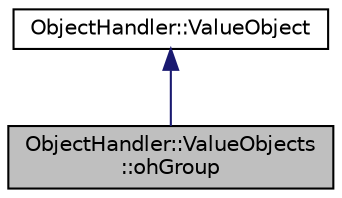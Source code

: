 digraph "ObjectHandler::ValueObjects::ohGroup"
{
  edge [fontname="Helvetica",fontsize="10",labelfontname="Helvetica",labelfontsize="10"];
  node [fontname="Helvetica",fontsize="10",shape=record];
  Node2 [label="ObjectHandler::ValueObjects\l::ohGroup",height=0.2,width=0.4,color="black", fillcolor="grey75", style="filled", fontcolor="black"];
  Node3 -> Node2 [dir="back",color="midnightblue",fontsize="10",style="solid",fontname="Helvetica"];
  Node3 [label="ObjectHandler::ValueObject",height=0.2,width=0.4,color="black", fillcolor="white", style="filled",URL="$class_object_handler_1_1_value_object.html",tooltip="Capture the values of the arguments passed to the Object constructor. "];
}
